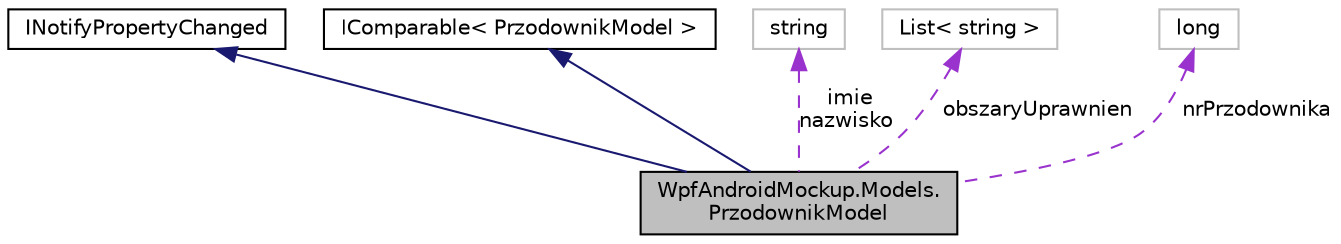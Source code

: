 digraph "WpfAndroidMockup.Models.PrzodownikModel"
{
 // INTERACTIVE_SVG=YES
  edge [fontname="Helvetica",fontsize="10",labelfontname="Helvetica",labelfontsize="10"];
  node [fontname="Helvetica",fontsize="10",shape=record];
  Node3 [label="WpfAndroidMockup.Models.\lPrzodownikModel",height=0.2,width=0.4,color="black", fillcolor="grey75", style="filled", fontcolor="black"];
  Node4 -> Node3 [dir="back",color="midnightblue",fontsize="10",style="solid",fontname="Helvetica"];
  Node4 [label="INotifyPropertyChanged",height=0.2,width=0.4,color="black", fillcolor="white", style="filled",URL="$class_i_notify_property_changed.html"];
  Node5 -> Node3 [dir="back",color="midnightblue",fontsize="10",style="solid",fontname="Helvetica"];
  Node5 [label="IComparable\< PrzodownikModel \>",height=0.2,width=0.4,color="black", fillcolor="white", style="filled",URL="$class_i_comparable.html"];
  Node6 -> Node3 [dir="back",color="darkorchid3",fontsize="10",style="dashed",label=" imie\nnazwisko" ,fontname="Helvetica"];
  Node6 [label="string",height=0.2,width=0.4,color="grey75", fillcolor="white", style="filled"];
  Node7 -> Node3 [dir="back",color="darkorchid3",fontsize="10",style="dashed",label=" obszaryUprawnien" ,fontname="Helvetica"];
  Node7 [label="List\< string \>",height=0.2,width=0.4,color="grey75", fillcolor="white", style="filled"];
  Node8 -> Node3 [dir="back",color="darkorchid3",fontsize="10",style="dashed",label=" nrPrzodownika" ,fontname="Helvetica"];
  Node8 [label="long",height=0.2,width=0.4,color="grey75", fillcolor="white", style="filled"];
}
